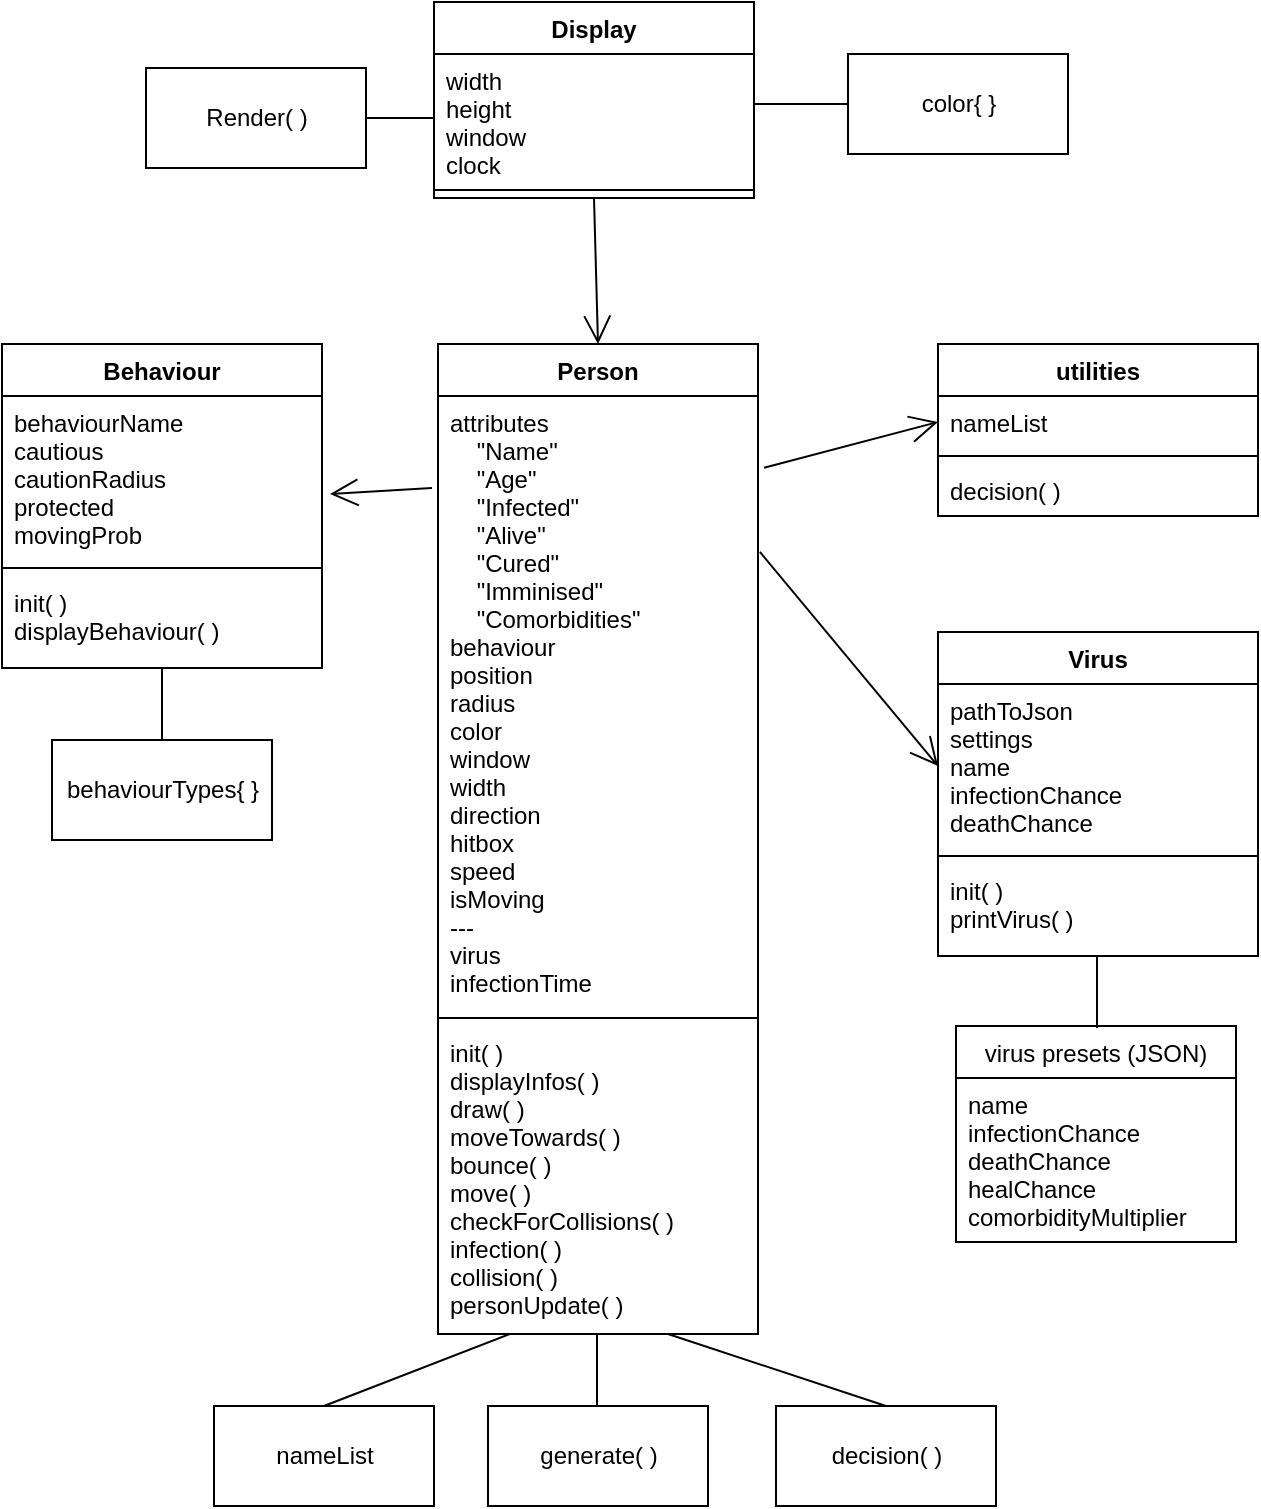 <mxfile version="13.1.1" type="device"><diagram id="UFBnChaw1NpxkAIIJB_I" name="Page-1"><mxGraphModel dx="1395" dy="762" grid="1" gridSize="9" guides="1" tooltips="1" connect="1" arrows="1" fold="1" page="1" pageScale="1" pageWidth="1600" pageHeight="1200" math="0" shadow="0"><root><mxCell id="0"/><mxCell id="1" parent="0"/><mxCell id="bgnl1qO-uyVQJURZ9ELs-10" value="behaviourTypes{ }" style="html=1;" vertex="1" parent="1"><mxGeometry x="619" y="459" width="110" height="50" as="geometry"/></mxCell><mxCell id="bgnl1qO-uyVQJURZ9ELs-12" value="" style="endArrow=none;html=1;exitX=0.5;exitY=0;exitDx=0;exitDy=0;" edge="1" parent="1" source="bgnl1qO-uyVQJURZ9ELs-10"><mxGeometry width="50" height="50" relative="1" as="geometry"><mxPoint x="954" y="590" as="sourcePoint"/><mxPoint x="674" y="423" as="targetPoint"/></mxGeometry></mxCell><mxCell id="bgnl1qO-uyVQJURZ9ELs-34" value="Display" style="swimlane;fontStyle=1;align=center;verticalAlign=top;childLayout=stackLayout;horizontal=1;startSize=26;horizontalStack=0;resizeParent=1;resizeParentMax=0;resizeLast=0;collapsible=1;marginBottom=0;" vertex="1" parent="1"><mxGeometry x="810" y="90" width="160" height="98" as="geometry"/></mxCell><mxCell id="bgnl1qO-uyVQJURZ9ELs-35" value="width&#10;height&#10;window&#10;clock" style="text;strokeColor=none;fillColor=none;align=left;verticalAlign=top;spacingLeft=4;spacingRight=4;overflow=hidden;rotatable=0;points=[[0,0.5],[1,0.5]];portConstraint=eastwest;" vertex="1" parent="bgnl1qO-uyVQJURZ9ELs-34"><mxGeometry y="26" width="160" height="64" as="geometry"/></mxCell><mxCell id="bgnl1qO-uyVQJURZ9ELs-36" value="" style="line;strokeWidth=1;fillColor=none;align=left;verticalAlign=middle;spacingTop=-1;spacingLeft=3;spacingRight=3;rotatable=0;labelPosition=right;points=[];portConstraint=eastwest;" vertex="1" parent="bgnl1qO-uyVQJURZ9ELs-34"><mxGeometry y="90" width="160" height="8" as="geometry"/></mxCell><mxCell id="bgnl1qO-uyVQJURZ9ELs-18" value="generate( )" style="html=1;" vertex="1" parent="1"><mxGeometry x="837" y="792" width="110" height="50" as="geometry"/></mxCell><mxCell id="bgnl1qO-uyVQJURZ9ELs-19" value="" style="endArrow=none;html=1;exitX=0.5;exitY=0;exitDx=0;exitDy=0;" edge="1" parent="1"><mxGeometry width="50" height="50" relative="1" as="geometry"><mxPoint x="891.5" y="792" as="sourcePoint"/><mxPoint x="891.5" y="756" as="targetPoint"/></mxGeometry></mxCell><mxCell id="bgnl1qO-uyVQJURZ9ELs-29" value="" style="endArrow=none;html=1;exitX=0.5;exitY=0;exitDx=0;exitDy=0;" edge="1" parent="1"><mxGeometry width="50" height="50" relative="1" as="geometry"><mxPoint x="1141.5" y="603" as="sourcePoint"/><mxPoint x="1141.5" y="567" as="targetPoint"/></mxGeometry></mxCell><mxCell id="bgnl1qO-uyVQJURZ9ELs-38" value="Render( )" style="html=1;" vertex="1" parent="1"><mxGeometry x="666" y="123" width="110" height="50" as="geometry"/></mxCell><mxCell id="bgnl1qO-uyVQJURZ9ELs-39" value="" style="endArrow=none;html=1;exitX=1;exitY=0.5;exitDx=0;exitDy=0;entryX=0;entryY=0.5;entryDx=0;entryDy=0;" edge="1" parent="1" source="bgnl1qO-uyVQJURZ9ELs-38" target="bgnl1qO-uyVQJURZ9ELs-35"><mxGeometry width="50" height="50" relative="1" as="geometry"><mxPoint x="889.5" y="224" as="sourcePoint"/><mxPoint x="810" y="153" as="targetPoint"/></mxGeometry></mxCell><mxCell id="bgnl1qO-uyVQJURZ9ELs-40" value="color{ }" style="html=1;" vertex="1" parent="1"><mxGeometry x="1017" y="116" width="110" height="50" as="geometry"/></mxCell><mxCell id="bgnl1qO-uyVQJURZ9ELs-41" value="" style="endArrow=none;html=1;exitX=0;exitY=0.5;exitDx=0;exitDy=0;entryX=1;entryY=0.391;entryDx=0;entryDy=0;entryPerimeter=0;" edge="1" parent="1" source="bgnl1qO-uyVQJURZ9ELs-40" target="bgnl1qO-uyVQJURZ9ELs-35"><mxGeometry width="50" height="50" relative="1" as="geometry"><mxPoint x="1080.5" y="117" as="sourcePoint"/><mxPoint x="1080.5" y="81" as="targetPoint"/></mxGeometry></mxCell><mxCell id="bgnl1qO-uyVQJURZ9ELs-42" value="" style="endArrow=open;endFill=1;endSize=12;html=1;exitX=-0.019;exitY=0.15;exitDx=0;exitDy=0;exitPerimeter=0;entryX=1.025;entryY=0.598;entryDx=0;entryDy=0;entryPerimeter=0;" edge="1" parent="1" source="bgnl1qO-uyVQJURZ9ELs-15" target="bgnl1qO-uyVQJURZ9ELs-6"><mxGeometry width="160" relative="1" as="geometry"><mxPoint x="666" y="585" as="sourcePoint"/><mxPoint x="765" y="333" as="targetPoint"/></mxGeometry></mxCell><mxCell id="bgnl1qO-uyVQJURZ9ELs-43" value="" style="endArrow=open;endFill=1;endSize=12;html=1;exitX=1.019;exitY=0.117;exitDx=0;exitDy=0;exitPerimeter=0;entryX=0;entryY=0.5;entryDx=0;entryDy=0;" edge="1" parent="1" source="bgnl1qO-uyVQJURZ9ELs-15" target="bgnl1qO-uyVQJURZ9ELs-21"><mxGeometry width="160" relative="1" as="geometry"><mxPoint x="1080" y="567" as="sourcePoint"/><mxPoint x="1240" y="567" as="targetPoint"/></mxGeometry></mxCell><mxCell id="bgnl1qO-uyVQJURZ9ELs-44" value="" style="endArrow=open;endFill=1;endSize=12;html=1;exitX=1.006;exitY=0.254;exitDx=0;exitDy=0;exitPerimeter=0;entryX=0;entryY=0.5;entryDx=0;entryDy=0;" edge="1" parent="1" source="bgnl1qO-uyVQJURZ9ELs-15" target="bgnl1qO-uyVQJURZ9ELs-25"><mxGeometry width="160" relative="1" as="geometry"><mxPoint x="1080" y="567" as="sourcePoint"/><mxPoint x="1240" y="567" as="targetPoint"/></mxGeometry></mxCell><mxCell id="bgnl1qO-uyVQJURZ9ELs-5" value="Behaviour" style="swimlane;fontStyle=1;align=center;verticalAlign=top;childLayout=stackLayout;horizontal=1;startSize=26;horizontalStack=0;resizeParent=1;resizeParentMax=0;resizeLast=0;collapsible=1;marginBottom=0;" vertex="1" parent="1"><mxGeometry x="594" y="261" width="160" height="162" as="geometry"/></mxCell><mxCell id="bgnl1qO-uyVQJURZ9ELs-6" value="behaviourName&#10;cautious&#10;cautionRadius&#10;protected&#10;movingProb&#10;" style="text;strokeColor=none;fillColor=none;align=left;verticalAlign=top;spacingLeft=4;spacingRight=4;overflow=hidden;rotatable=0;points=[[0,0.5],[1,0.5]];portConstraint=eastwest;" vertex="1" parent="bgnl1qO-uyVQJURZ9ELs-5"><mxGeometry y="26" width="160" height="82" as="geometry"/></mxCell><mxCell id="bgnl1qO-uyVQJURZ9ELs-7" value="" style="line;strokeWidth=1;fillColor=none;align=left;verticalAlign=middle;spacingTop=-1;spacingLeft=3;spacingRight=3;rotatable=0;labelPosition=right;points=[];portConstraint=eastwest;" vertex="1" parent="bgnl1qO-uyVQJURZ9ELs-5"><mxGeometry y="108" width="160" height="8" as="geometry"/></mxCell><mxCell id="bgnl1qO-uyVQJURZ9ELs-8" value="init( )&#10;displayBehaviour( )" style="text;strokeColor=none;fillColor=none;align=left;verticalAlign=top;spacingLeft=4;spacingRight=4;overflow=hidden;rotatable=0;points=[[0,0.5],[1,0.5]];portConstraint=eastwest;" vertex="1" parent="bgnl1qO-uyVQJURZ9ELs-5"><mxGeometry y="116" width="160" height="46" as="geometry"/></mxCell><mxCell id="bgnl1qO-uyVQJURZ9ELs-14" value="Person" style="swimlane;fontStyle=1;align=center;verticalAlign=top;childLayout=stackLayout;horizontal=1;startSize=26;horizontalStack=0;resizeParent=1;resizeParentMax=0;resizeLast=0;collapsible=1;marginBottom=0;" vertex="1" parent="1"><mxGeometry x="812" y="261" width="160" height="495" as="geometry"/></mxCell><mxCell id="bgnl1qO-uyVQJURZ9ELs-15" value="attributes&#10;    &quot;Name&quot;&#10;    &quot;Age&quot;&#10;    &quot;Infected&quot;&#10;    &quot;Alive&quot;&#10;    &quot;Cured&quot;&#10;    &quot;Imminised&quot;&#10;    &quot;Comorbidities&quot;&#10;behaviour&#10;position&#10;radius&#10;color&#10;window&#10;width&#10;direction&#10;hitbox&#10;speed&#10;isMoving&#10;---&#10;virus&#10;infectionTime&#10;" style="text;strokeColor=none;fillColor=none;align=left;verticalAlign=top;spacingLeft=4;spacingRight=4;overflow=hidden;rotatable=0;points=[[0,0.5],[1,0.5]];portConstraint=eastwest;" vertex="1" parent="bgnl1qO-uyVQJURZ9ELs-14"><mxGeometry y="26" width="160" height="307" as="geometry"/></mxCell><mxCell id="bgnl1qO-uyVQJURZ9ELs-16" value="" style="line;strokeWidth=1;fillColor=none;align=left;verticalAlign=middle;spacingTop=-1;spacingLeft=3;spacingRight=3;rotatable=0;labelPosition=right;points=[];portConstraint=eastwest;" vertex="1" parent="bgnl1qO-uyVQJURZ9ELs-14"><mxGeometry y="333" width="160" height="8" as="geometry"/></mxCell><mxCell id="bgnl1qO-uyVQJURZ9ELs-17" value="init( )&#10;displayInfos( )&#10;draw( )&#10;moveTowards( )&#10;bounce( )&#10;move( )&#10;checkForCollisions( )&#10;infection( )&#10;collision( )&#10;personUpdate( )" style="text;strokeColor=none;fillColor=none;align=left;verticalAlign=top;spacingLeft=4;spacingRight=4;overflow=hidden;rotatable=0;points=[[0,0.5],[1,0.5]];portConstraint=eastwest;" vertex="1" parent="bgnl1qO-uyVQJURZ9ELs-14"><mxGeometry y="341" width="160" height="154" as="geometry"/></mxCell><mxCell id="bgnl1qO-uyVQJURZ9ELs-20" value="utilities" style="swimlane;fontStyle=1;align=center;verticalAlign=top;childLayout=stackLayout;horizontal=1;startSize=26;horizontalStack=0;resizeParent=1;resizeParentMax=0;resizeLast=0;collapsible=1;marginBottom=0;" vertex="1" parent="1"><mxGeometry x="1062" y="261" width="160" height="86" as="geometry"><mxRectangle x="504" y="36" width="72" height="26" as="alternateBounds"/></mxGeometry></mxCell><mxCell id="bgnl1qO-uyVQJURZ9ELs-21" value="nameList" style="text;strokeColor=none;fillColor=none;align=left;verticalAlign=top;spacingLeft=4;spacingRight=4;overflow=hidden;rotatable=0;points=[[0,0.5],[1,0.5]];portConstraint=eastwest;" vertex="1" parent="bgnl1qO-uyVQJURZ9ELs-20"><mxGeometry y="26" width="160" height="26" as="geometry"/></mxCell><mxCell id="bgnl1qO-uyVQJURZ9ELs-22" value="" style="line;strokeWidth=1;fillColor=none;align=left;verticalAlign=middle;spacingTop=-1;spacingLeft=3;spacingRight=3;rotatable=0;labelPosition=right;points=[];portConstraint=eastwest;" vertex="1" parent="bgnl1qO-uyVQJURZ9ELs-20"><mxGeometry y="52" width="160" height="8" as="geometry"/></mxCell><mxCell id="bgnl1qO-uyVQJURZ9ELs-23" value="decision( )" style="text;strokeColor=none;fillColor=none;align=left;verticalAlign=top;spacingLeft=4;spacingRight=4;overflow=hidden;rotatable=0;points=[[0,0.5],[1,0.5]];portConstraint=eastwest;" vertex="1" parent="bgnl1qO-uyVQJURZ9ELs-20"><mxGeometry y="60" width="160" height="26" as="geometry"/></mxCell><mxCell id="bgnl1qO-uyVQJURZ9ELs-24" value="Virus" style="swimlane;fontStyle=1;align=center;verticalAlign=top;childLayout=stackLayout;horizontal=1;startSize=26;horizontalStack=0;resizeParent=1;resizeParentMax=0;resizeLast=0;collapsible=1;marginBottom=0;" vertex="1" parent="1"><mxGeometry x="1062" y="405" width="160" height="162" as="geometry"/></mxCell><mxCell id="bgnl1qO-uyVQJURZ9ELs-25" value="pathToJson&#10;settings&#10;name&#10;infectionChance&#10;deathChance&#10;" style="text;strokeColor=none;fillColor=none;align=left;verticalAlign=top;spacingLeft=4;spacingRight=4;overflow=hidden;rotatable=0;points=[[0,0.5],[1,0.5]];portConstraint=eastwest;" vertex="1" parent="bgnl1qO-uyVQJURZ9ELs-24"><mxGeometry y="26" width="160" height="82" as="geometry"/></mxCell><mxCell id="bgnl1qO-uyVQJURZ9ELs-26" value="" style="line;strokeWidth=1;fillColor=none;align=left;verticalAlign=middle;spacingTop=-1;spacingLeft=3;spacingRight=3;rotatable=0;labelPosition=right;points=[];portConstraint=eastwest;" vertex="1" parent="bgnl1qO-uyVQJURZ9ELs-24"><mxGeometry y="108" width="160" height="8" as="geometry"/></mxCell><mxCell id="bgnl1qO-uyVQJURZ9ELs-27" value="init( )&#10;printVirus( )" style="text;strokeColor=none;fillColor=none;align=left;verticalAlign=top;spacingLeft=4;spacingRight=4;overflow=hidden;rotatable=0;points=[[0,0.5],[1,0.5]];portConstraint=eastwest;" vertex="1" parent="bgnl1qO-uyVQJURZ9ELs-24"><mxGeometry y="116" width="160" height="46" as="geometry"/></mxCell><mxCell id="bgnl1qO-uyVQJURZ9ELs-30" value="virus presets (JSON)" style="swimlane;fontStyle=0;childLayout=stackLayout;horizontal=1;startSize=26;fillColor=none;horizontalStack=0;resizeParent=1;resizeParentMax=0;resizeLast=0;collapsible=1;marginBottom=0;" vertex="1" parent="1"><mxGeometry x="1071" y="602" width="140" height="108" as="geometry"/></mxCell><mxCell id="bgnl1qO-uyVQJURZ9ELs-31" value="name&#10;infectionChance&#10;deathChance&#10;healChance&#10;comorbidityMultiplier" style="text;strokeColor=none;fillColor=none;align=left;verticalAlign=top;spacingLeft=4;spacingRight=4;overflow=hidden;rotatable=0;points=[[0,0.5],[1,0.5]];portConstraint=eastwest;" vertex="1" parent="bgnl1qO-uyVQJURZ9ELs-30"><mxGeometry y="26" width="140" height="82" as="geometry"/></mxCell><mxCell id="bgnl1qO-uyVQJURZ9ELs-45" value="" style="endArrow=open;endFill=1;endSize=12;html=1;exitX=0.5;exitY=1;exitDx=0;exitDy=0;entryX=0.5;entryY=0;entryDx=0;entryDy=0;" edge="1" parent="1" source="bgnl1qO-uyVQJURZ9ELs-34" target="bgnl1qO-uyVQJURZ9ELs-14"><mxGeometry width="160" relative="1" as="geometry"><mxPoint x="846" y="153" as="sourcePoint"/><mxPoint x="1006" y="153" as="targetPoint"/></mxGeometry></mxCell><mxCell id="bgnl1qO-uyVQJURZ9ELs-46" value="nameList" style="html=1;" vertex="1" parent="1"><mxGeometry x="700" y="792" width="110" height="50" as="geometry"/></mxCell><mxCell id="bgnl1qO-uyVQJURZ9ELs-47" value="" style="endArrow=none;html=1;exitX=0.5;exitY=0;exitDx=0;exitDy=0;" edge="1" parent="1" source="bgnl1qO-uyVQJURZ9ELs-46"><mxGeometry width="50" height="50" relative="1" as="geometry"><mxPoint x="698.41" y="783.0" as="sourcePoint"/><mxPoint x="848" y="756" as="targetPoint"/></mxGeometry></mxCell><mxCell id="bgnl1qO-uyVQJURZ9ELs-48" value="decision( )" style="html=1;" vertex="1" parent="1"><mxGeometry x="981" y="792" width="110" height="50" as="geometry"/></mxCell><mxCell id="bgnl1qO-uyVQJURZ9ELs-49" value="" style="endArrow=none;html=1;exitX=0.5;exitY=0;exitDx=0;exitDy=0;" edge="1" parent="1" source="bgnl1qO-uyVQJURZ9ELs-48"><mxGeometry width="50" height="50" relative="1" as="geometry"><mxPoint x="1053.5" y="801.0" as="sourcePoint"/><mxPoint x="927" y="756" as="targetPoint"/></mxGeometry></mxCell></root></mxGraphModel></diagram></mxfile>